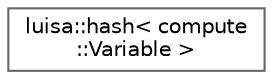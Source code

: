 digraph "类继承关系图"
{
 // LATEX_PDF_SIZE
  bgcolor="transparent";
  edge [fontname=Helvetica,fontsize=10,labelfontname=Helvetica,labelfontsize=10];
  node [fontname=Helvetica,fontsize=10,shape=box,height=0.2,width=0.4];
  rankdir="LR";
  Node0 [id="Node000000",label="luisa::hash\< compute\l::Variable \>",height=0.2,width=0.4,color="grey40", fillcolor="white", style="filled",URL="$structluisa_1_1hash_3_01compute_1_1_variable_01_4.html",tooltip=" "];
}
